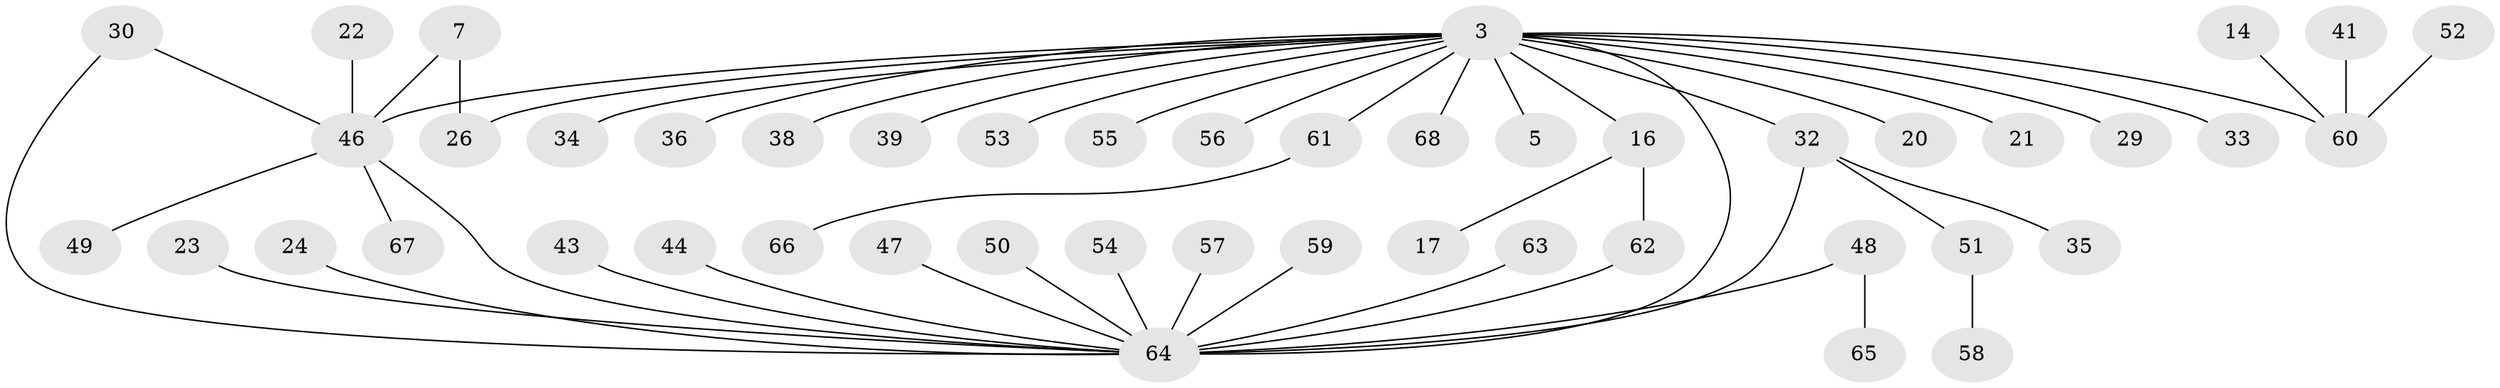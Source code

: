 // original degree distribution, {13: 0.014705882352941176, 10: 0.014705882352941176, 20: 0.014705882352941176, 3: 0.14705882352941177, 1: 0.5441176470588235, 2: 0.19117647058823528, 6: 0.029411764705882353, 8: 0.014705882352941176, 5: 0.029411764705882353}
// Generated by graph-tools (version 1.1) at 2025/51/03/04/25 21:51:18]
// undirected, 47 vertices, 51 edges
graph export_dot {
graph [start="1"]
  node [color=gray90,style=filled];
  3 [super="+1"];
  5;
  7;
  14;
  16 [super="+9"];
  17;
  20;
  21;
  22;
  23;
  24;
  26 [super="+18"];
  29;
  30 [super="+4"];
  32;
  33;
  34;
  35;
  36;
  38;
  39;
  41;
  43;
  44 [super="+15"];
  46 [super="+2+31"];
  47;
  48;
  49;
  50;
  51;
  52;
  53;
  54;
  55;
  56;
  57;
  58;
  59 [super="+13"];
  60 [super="+12"];
  61 [super="+19"];
  62 [super="+45"];
  63;
  64 [super="+37+42+40"];
  65;
  66;
  67;
  68;
  3 -- 5;
  3 -- 29;
  3 -- 32 [weight=2];
  3 -- 33 [weight=2];
  3 -- 36;
  3 -- 38;
  3 -- 46 [weight=4];
  3 -- 53;
  3 -- 55;
  3 -- 56;
  3 -- 60 [weight=2];
  3 -- 68;
  3 -- 34;
  3 -- 39;
  3 -- 16 [weight=2];
  3 -- 20;
  3 -- 21;
  3 -- 26 [weight=2];
  3 -- 64 [weight=3];
  3 -- 61;
  7 -- 46;
  7 -- 26;
  14 -- 60;
  16 -- 17;
  16 -- 62;
  22 -- 46;
  23 -- 64;
  24 -- 64;
  30 -- 46;
  30 -- 64;
  32 -- 35;
  32 -- 51;
  32 -- 64;
  41 -- 60;
  43 -- 64;
  44 -- 64;
  46 -- 67;
  46 -- 49;
  46 -- 64;
  47 -- 64;
  48 -- 65;
  48 -- 64;
  50 -- 64;
  51 -- 58;
  52 -- 60;
  54 -- 64;
  57 -- 64;
  59 -- 64;
  61 -- 66;
  62 -- 64;
  63 -- 64;
}
